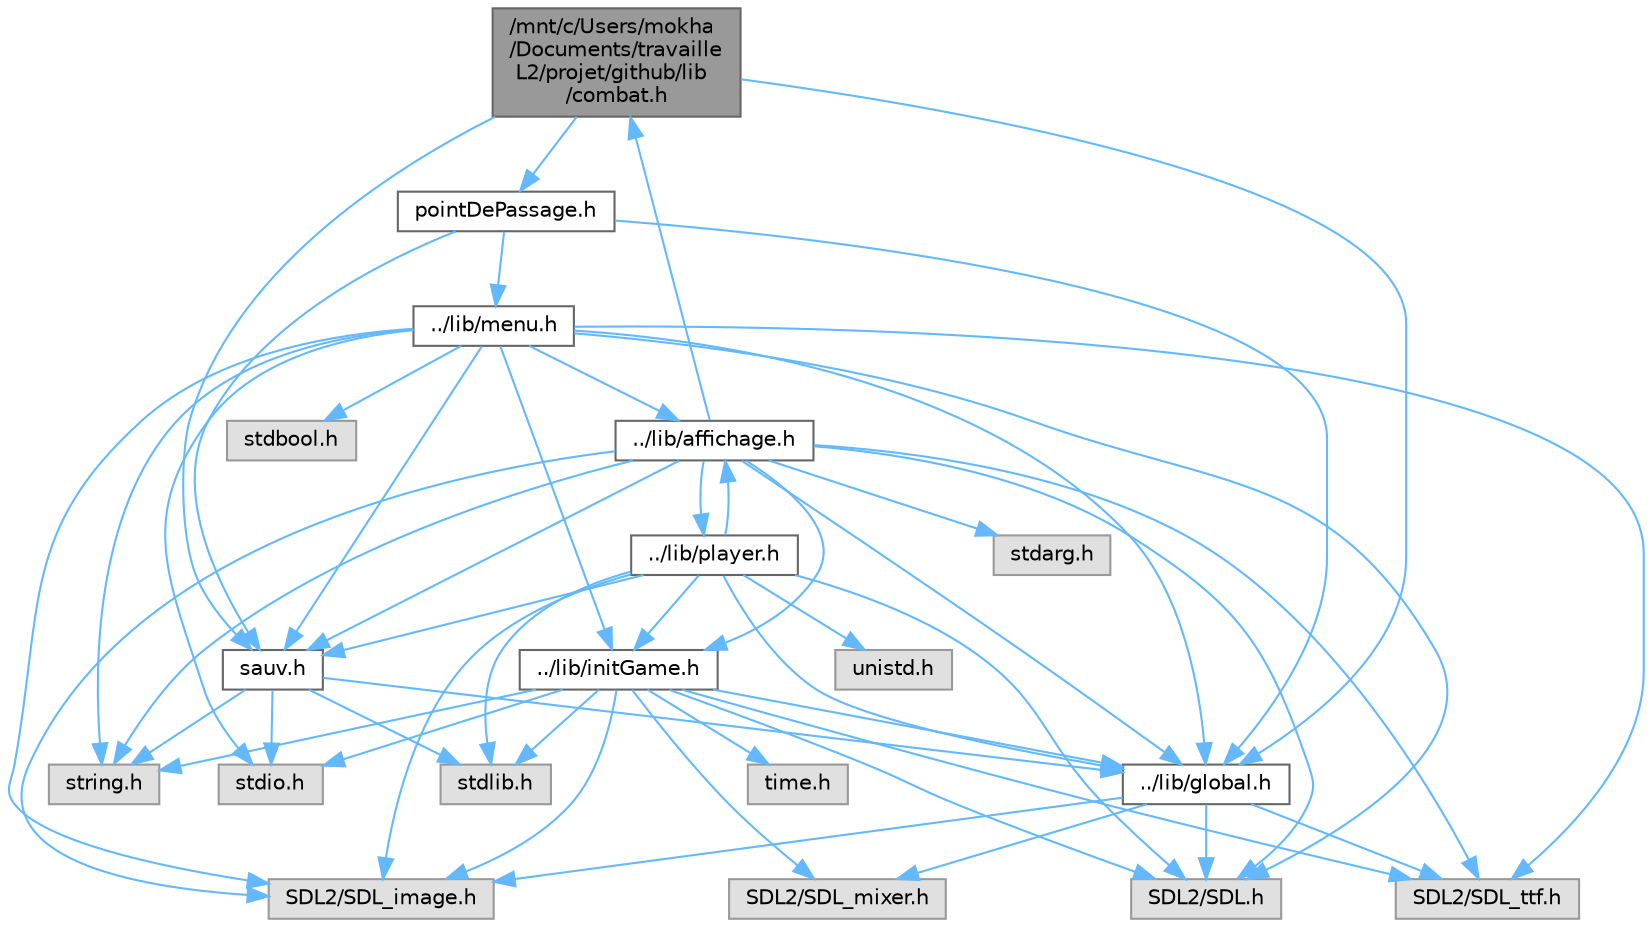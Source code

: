 digraph "/mnt/c/Users/mokha/Documents/travaille L2/projet/github/lib/combat.h"
{
 // LATEX_PDF_SIZE
  bgcolor="transparent";
  edge [fontname=Helvetica,fontsize=10,labelfontname=Helvetica,labelfontsize=10];
  node [fontname=Helvetica,fontsize=10,shape=box,height=0.2,width=0.4];
  Node1 [id="Node000001",label="/mnt/c/Users/mokha\l/Documents/travaille\l L2/projet/github/lib\l/combat.h",height=0.2,width=0.4,color="gray40", fillcolor="grey60", style="filled", fontcolor="black",tooltip="Gestion des combats dans le jeu."];
  Node1 -> Node2 [id="edge52_Node000001_Node000002",color="steelblue1",style="solid",tooltip=" "];
  Node2 [id="Node000002",label="sauv.h",height=0.2,width=0.4,color="grey40", fillcolor="white", style="filled",URL="$sauv_8h.html",tooltip="Gestion des sauvegardes et récupération des données du jeu."];
  Node2 -> Node3 [id="edge53_Node000002_Node000003",color="steelblue1",style="solid",tooltip=" "];
  Node3 [id="Node000003",label="stdio.h",height=0.2,width=0.4,color="grey60", fillcolor="#E0E0E0", style="filled",tooltip=" "];
  Node2 -> Node4 [id="edge54_Node000002_Node000004",color="steelblue1",style="solid",tooltip=" "];
  Node4 [id="Node000004",label="stdlib.h",height=0.2,width=0.4,color="grey60", fillcolor="#E0E0E0", style="filled",tooltip=" "];
  Node2 -> Node5 [id="edge55_Node000002_Node000005",color="steelblue1",style="solid",tooltip=" "];
  Node5 [id="Node000005",label="string.h",height=0.2,width=0.4,color="grey60", fillcolor="#E0E0E0", style="filled",tooltip=" "];
  Node2 -> Node6 [id="edge56_Node000002_Node000006",color="steelblue1",style="solid",tooltip=" "];
  Node6 [id="Node000006",label="../lib/global.h",height=0.2,width=0.4,color="grey40", fillcolor="white", style="filled",URL="$global_8h.html",tooltip="Définition des constantes, structures et variables globales du jeu."];
  Node6 -> Node7 [id="edge57_Node000006_Node000007",color="steelblue1",style="solid",tooltip=" "];
  Node7 [id="Node000007",label="SDL2/SDL.h",height=0.2,width=0.4,color="grey60", fillcolor="#E0E0E0", style="filled",tooltip=" "];
  Node6 -> Node8 [id="edge58_Node000006_Node000008",color="steelblue1",style="solid",tooltip=" "];
  Node8 [id="Node000008",label="SDL2/SDL_mixer.h",height=0.2,width=0.4,color="grey60", fillcolor="#E0E0E0", style="filled",tooltip=" "];
  Node6 -> Node9 [id="edge59_Node000006_Node000009",color="steelblue1",style="solid",tooltip=" "];
  Node9 [id="Node000009",label="SDL2/SDL_image.h",height=0.2,width=0.4,color="grey60", fillcolor="#E0E0E0", style="filled",tooltip=" "];
  Node6 -> Node10 [id="edge60_Node000006_Node000010",color="steelblue1",style="solid",tooltip=" "];
  Node10 [id="Node000010",label="SDL2/SDL_ttf.h",height=0.2,width=0.4,color="grey60", fillcolor="#E0E0E0", style="filled",tooltip=" "];
  Node1 -> Node11 [id="edge61_Node000001_Node000011",color="steelblue1",style="solid",tooltip=" "];
  Node11 [id="Node000011",label="pointDePassage.h",height=0.2,width=0.4,color="grey40", fillcolor="white", style="filled",URL="$pointDePassage_8h.html",tooltip="Gestion des points de passage et événements du jeu."];
  Node11 -> Node12 [id="edge62_Node000011_Node000012",color="steelblue1",style="solid",tooltip=" "];
  Node12 [id="Node000012",label="../lib/menu.h",height=0.2,width=0.4,color="grey40", fillcolor="white", style="filled",URL="$menu_8h.html",tooltip="Gestion des menus et des interfaces utilisateur."];
  Node12 -> Node2 [id="edge63_Node000012_Node000002",color="steelblue1",style="solid",tooltip=" "];
  Node12 -> Node13 [id="edge64_Node000012_Node000013",color="steelblue1",style="solid",tooltip=" "];
  Node13 [id="Node000013",label="../lib/initGame.h",height=0.2,width=0.4,color="grey40", fillcolor="white", style="filled",URL="$initGame_8h.html",tooltip="Initialisation et gestion de la SDL pour le jeu."];
  Node13 -> Node3 [id="edge65_Node000013_Node000003",color="steelblue1",style="solid",tooltip=" "];
  Node13 -> Node4 [id="edge66_Node000013_Node000004",color="steelblue1",style="solid",tooltip=" "];
  Node13 -> Node5 [id="edge67_Node000013_Node000005",color="steelblue1",style="solid",tooltip=" "];
  Node13 -> Node14 [id="edge68_Node000013_Node000014",color="steelblue1",style="solid",tooltip=" "];
  Node14 [id="Node000014",label="time.h",height=0.2,width=0.4,color="grey60", fillcolor="#E0E0E0", style="filled",tooltip=" "];
  Node13 -> Node7 [id="edge69_Node000013_Node000007",color="steelblue1",style="solid",tooltip=" "];
  Node13 -> Node8 [id="edge70_Node000013_Node000008",color="steelblue1",style="solid",tooltip=" "];
  Node13 -> Node9 [id="edge71_Node000013_Node000009",color="steelblue1",style="solid",tooltip=" "];
  Node13 -> Node10 [id="edge72_Node000013_Node000010",color="steelblue1",style="solid",tooltip=" "];
  Node13 -> Node6 [id="edge73_Node000013_Node000006",color="steelblue1",style="solid",tooltip=" "];
  Node12 -> Node15 [id="edge74_Node000012_Node000015",color="steelblue1",style="solid",tooltip=" "];
  Node15 [id="Node000015",label="../lib/affichage.h",height=0.2,width=0.4,color="grey40", fillcolor="white", style="filled",URL="$affichage_8h.html",tooltip="Fichier d'en-tête pour la gestion de l'affichage dans le jeu."];
  Node15 -> Node7 [id="edge75_Node000015_Node000007",color="steelblue1",style="solid",tooltip=" "];
  Node15 -> Node9 [id="edge76_Node000015_Node000009",color="steelblue1",style="solid",tooltip=" "];
  Node15 -> Node10 [id="edge77_Node000015_Node000010",color="steelblue1",style="solid",tooltip=" "];
  Node15 -> Node5 [id="edge78_Node000015_Node000005",color="steelblue1",style="solid",tooltip=" "];
  Node15 -> Node16 [id="edge79_Node000015_Node000016",color="steelblue1",style="solid",tooltip=" "];
  Node16 [id="Node000016",label="stdarg.h",height=0.2,width=0.4,color="grey60", fillcolor="#E0E0E0", style="filled",tooltip=" "];
  Node15 -> Node17 [id="edge80_Node000015_Node000017",color="steelblue1",style="solid",tooltip=" "];
  Node17 [id="Node000017",label="../lib/player.h",height=0.2,width=0.4,color="grey40", fillcolor="white", style="filled",URL="$player_8h.html",tooltip="Gestion du joueur dans le jeu."];
  Node17 -> Node7 [id="edge81_Node000017_Node000007",color="steelblue1",style="solid",tooltip=" "];
  Node17 -> Node9 [id="edge82_Node000017_Node000009",color="steelblue1",style="solid",tooltip=" "];
  Node17 -> Node18 [id="edge83_Node000017_Node000018",color="steelblue1",style="solid",tooltip=" "];
  Node18 [id="Node000018",label="unistd.h",height=0.2,width=0.4,color="grey60", fillcolor="#E0E0E0", style="filled",tooltip=" "];
  Node17 -> Node4 [id="edge84_Node000017_Node000004",color="steelblue1",style="solid",tooltip=" "];
  Node17 -> Node13 [id="edge85_Node000017_Node000013",color="steelblue1",style="solid",tooltip=" "];
  Node17 -> Node15 [id="edge86_Node000017_Node000015",color="steelblue1",style="solid",tooltip=" "];
  Node17 -> Node2 [id="edge87_Node000017_Node000002",color="steelblue1",style="solid",tooltip=" "];
  Node17 -> Node6 [id="edge88_Node000017_Node000006",color="steelblue1",style="solid",tooltip=" "];
  Node15 -> Node13 [id="edge89_Node000015_Node000013",color="steelblue1",style="solid",tooltip=" "];
  Node15 -> Node2 [id="edge90_Node000015_Node000002",color="steelblue1",style="solid",tooltip=" "];
  Node15 -> Node6 [id="edge91_Node000015_Node000006",color="steelblue1",style="solid",tooltip=" "];
  Node15 -> Node1 [id="edge92_Node000015_Node000001",color="steelblue1",style="solid",tooltip=" "];
  Node12 -> Node6 [id="edge93_Node000012_Node000006",color="steelblue1",style="solid",tooltip=" "];
  Node12 -> Node7 [id="edge94_Node000012_Node000007",color="steelblue1",style="solid",tooltip=" "];
  Node12 -> Node10 [id="edge95_Node000012_Node000010",color="steelblue1",style="solid",tooltip=" "];
  Node12 -> Node9 [id="edge96_Node000012_Node000009",color="steelblue1",style="solid",tooltip=" "];
  Node12 -> Node3 [id="edge97_Node000012_Node000003",color="steelblue1",style="solid",tooltip=" "];
  Node12 -> Node5 [id="edge98_Node000012_Node000005",color="steelblue1",style="solid",tooltip=" "];
  Node12 -> Node19 [id="edge99_Node000012_Node000019",color="steelblue1",style="solid",tooltip=" "];
  Node19 [id="Node000019",label="stdbool.h",height=0.2,width=0.4,color="grey60", fillcolor="#E0E0E0", style="filled",tooltip=" "];
  Node11 -> Node2 [id="edge100_Node000011_Node000002",color="steelblue1",style="solid",tooltip=" "];
  Node11 -> Node6 [id="edge101_Node000011_Node000006",color="steelblue1",style="solid",tooltip=" "];
  Node1 -> Node6 [id="edge102_Node000001_Node000006",color="steelblue1",style="solid",tooltip=" "];
}
